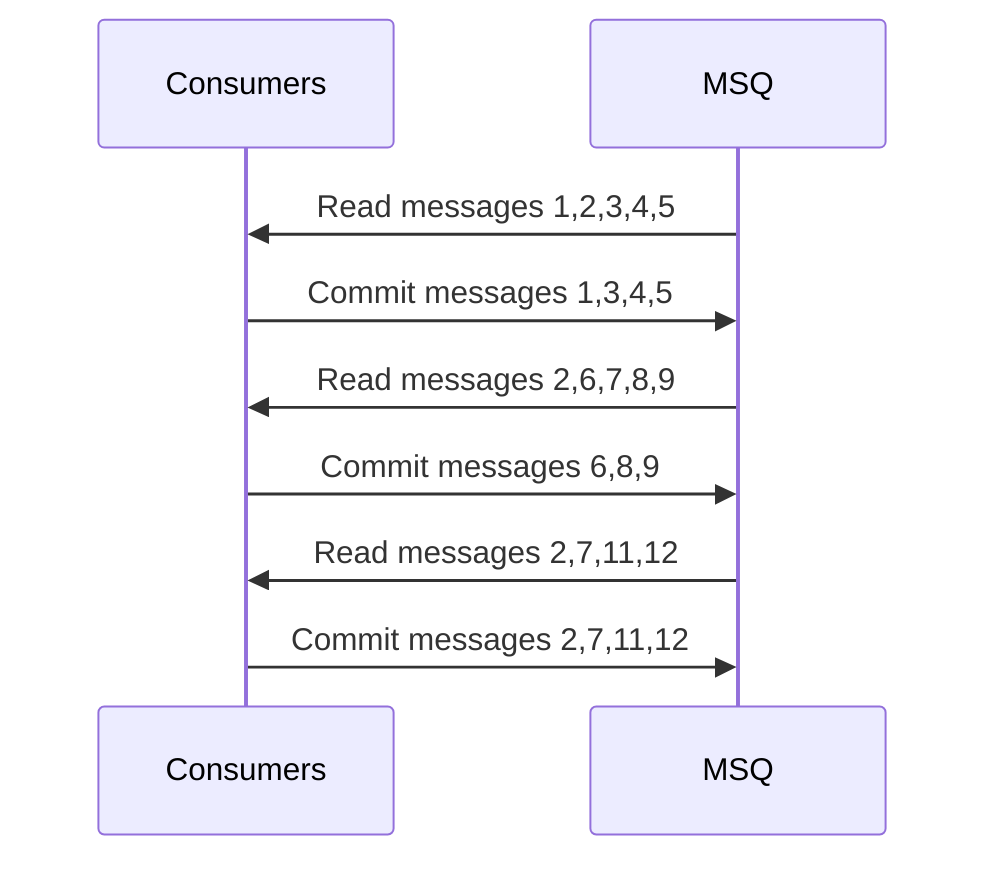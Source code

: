 sequenceDiagram
  participant c as Consumers
  participant msq as MSQ
  
  msq->>c: Read messages 1,2,3,4,5
  c->>msq: Commit messages 1,3,4,5

  msq->>c: Read messages 2,6,7,8,9
  c->>msq: Commit messages 6,8,9

  msq->>c: Read messages 2,7,11,12
  c->>msq: Commit messages 2,7,11,12